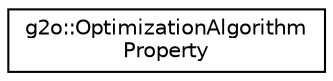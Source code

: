 digraph "Graphical Class Hierarchy"
{
  edge [fontname="Helvetica",fontsize="10",labelfontname="Helvetica",labelfontsize="10"];
  node [fontname="Helvetica",fontsize="10",shape=record];
  rankdir="LR";
  Node0 [label="g2o::OptimizationAlgorithm\lProperty",height=0.2,width=0.4,color="black", fillcolor="white", style="filled",URL="$structg2o_1_1_optimization_algorithm_property.html",tooltip="describe the properties of a solver "];
}
